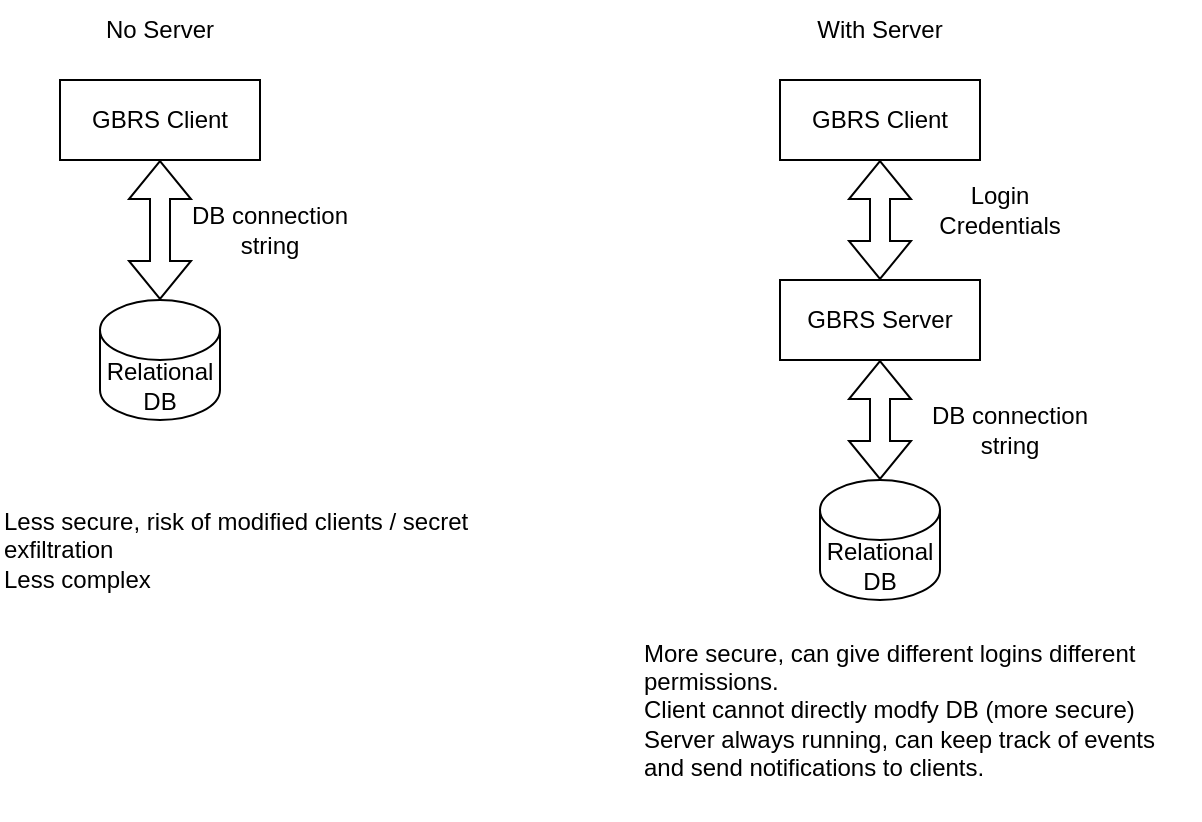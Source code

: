 <mxfile version="15.7.0" type="device"><diagram id="GHQwGzQMl_0oaFHsyLsK" name="Page-1"><mxGraphModel dx="813" dy="454" grid="1" gridSize="10" guides="1" tooltips="1" connect="1" arrows="1" fold="1" page="1" pageScale="1" pageWidth="850" pageHeight="1100" math="0" shadow="0"><root><mxCell id="0"/><mxCell id="1" parent="0"/><mxCell id="YlwwY8gY9tWNZJBtDG4v-1" value="No Server" style="text;html=1;strokeColor=none;fillColor=none;align=center;verticalAlign=middle;whiteSpace=wrap;rounded=0;" vertex="1" parent="1"><mxGeometry x="200" y="240" width="80" height="30" as="geometry"/></mxCell><mxCell id="YlwwY8gY9tWNZJBtDG4v-2" value="With Server" style="text;html=1;strokeColor=none;fillColor=none;align=center;verticalAlign=middle;whiteSpace=wrap;rounded=0;" vertex="1" parent="1"><mxGeometry x="560" y="240" width="80" height="30" as="geometry"/></mxCell><mxCell id="YlwwY8gY9tWNZJBtDG4v-4" value="Relational&lt;br&gt;DB" style="shape=cylinder3;whiteSpace=wrap;html=1;boundedLbl=1;backgroundOutline=1;size=15;" vertex="1" parent="1"><mxGeometry x="210" y="390" width="60" height="60" as="geometry"/></mxCell><mxCell id="YlwwY8gY9tWNZJBtDG4v-5" value="GBRS Client" style="rounded=0;whiteSpace=wrap;html=1;" vertex="1" parent="1"><mxGeometry x="190" y="280" width="100" height="40" as="geometry"/></mxCell><mxCell id="YlwwY8gY9tWNZJBtDG4v-6" value="" style="shape=flexArrow;endArrow=classic;startArrow=classic;html=1;rounded=0;entryX=0.5;entryY=1;entryDx=0;entryDy=0;exitX=0.5;exitY=0;exitDx=0;exitDy=0;exitPerimeter=0;" edge="1" parent="1" source="YlwwY8gY9tWNZJBtDG4v-4" target="YlwwY8gY9tWNZJBtDG4v-5"><mxGeometry width="100" height="100" relative="1" as="geometry"><mxPoint x="320" y="430" as="sourcePoint"/><mxPoint x="420" y="330" as="targetPoint"/></mxGeometry></mxCell><mxCell id="YlwwY8gY9tWNZJBtDG4v-7" value="DB connection string" style="text;html=1;strokeColor=none;fillColor=none;align=center;verticalAlign=middle;whiteSpace=wrap;rounded=0;" vertex="1" parent="1"><mxGeometry x="250" y="340" width="90" height="30" as="geometry"/></mxCell><mxCell id="YlwwY8gY9tWNZJBtDG4v-9" value="Relational&lt;br&gt;DB" style="shape=cylinder3;whiteSpace=wrap;html=1;boundedLbl=1;backgroundOutline=1;size=15;" vertex="1" parent="1"><mxGeometry x="570" y="480" width="60" height="60" as="geometry"/></mxCell><mxCell id="YlwwY8gY9tWNZJBtDG4v-10" value="GBRS Server" style="rounded=0;whiteSpace=wrap;html=1;" vertex="1" parent="1"><mxGeometry x="550" y="380" width="100" height="40" as="geometry"/></mxCell><mxCell id="YlwwY8gY9tWNZJBtDG4v-11" value="GBRS Client" style="rounded=0;whiteSpace=wrap;html=1;" vertex="1" parent="1"><mxGeometry x="550" y="280" width="100" height="40" as="geometry"/></mxCell><mxCell id="YlwwY8gY9tWNZJBtDG4v-12" value="" style="shape=flexArrow;endArrow=classic;startArrow=classic;html=1;rounded=0;entryX=0.5;entryY=1;entryDx=0;entryDy=0;exitX=0.5;exitY=0;exitDx=0;exitDy=0;exitPerimeter=0;" edge="1" parent="1" source="YlwwY8gY9tWNZJBtDG4v-9" target="YlwwY8gY9tWNZJBtDG4v-10"><mxGeometry width="100" height="100" relative="1" as="geometry"><mxPoint x="510" y="550" as="sourcePoint"/><mxPoint x="610" y="450" as="targetPoint"/></mxGeometry></mxCell><mxCell id="YlwwY8gY9tWNZJBtDG4v-13" value="" style="shape=flexArrow;endArrow=classic;startArrow=classic;html=1;rounded=0;entryX=0.5;entryY=1;entryDx=0;entryDy=0;exitX=0.5;exitY=0;exitDx=0;exitDy=0;" edge="1" parent="1" source="YlwwY8gY9tWNZJBtDG4v-10" target="YlwwY8gY9tWNZJBtDG4v-11"><mxGeometry width="100" height="100" relative="1" as="geometry"><mxPoint x="320" y="470" as="sourcePoint"/><mxPoint x="420" y="370" as="targetPoint"/></mxGeometry></mxCell><mxCell id="YlwwY8gY9tWNZJBtDG4v-14" value="Login Credentials" style="text;html=1;strokeColor=none;fillColor=none;align=center;verticalAlign=middle;whiteSpace=wrap;rounded=0;" vertex="1" parent="1"><mxGeometry x="630" y="330" width="60" height="30" as="geometry"/></mxCell><mxCell id="YlwwY8gY9tWNZJBtDG4v-15" value="DB connection string" style="text;html=1;strokeColor=none;fillColor=none;align=center;verticalAlign=middle;whiteSpace=wrap;rounded=0;" vertex="1" parent="1"><mxGeometry x="620" y="440" width="90" height="30" as="geometry"/></mxCell><mxCell id="YlwwY8gY9tWNZJBtDG4v-16" value="Less secure, risk of modified clients / secret exfiltration&lt;br&gt;Less complex&lt;span style=&quot;color: rgba(0 , 0 , 0 , 0) ; font-family: monospace ; font-size: 0px&quot;&gt;%3CmxGraphModel%3E%3Croot%3E%3CmxCell%20id%3D%220%22%2F%3E%3CmxCell%20id%3D%221%22%20parent%3D%220%22%2F%3E%3CmxCell%20id%3D%222%22%20value%3D%22DB%20connection%20string%22%20style%3D%22text%3Bhtml%3D1%3BstrokeColor%3Dnone%3BfillColor%3Dnone%3Balign%3Dcenter%3BverticalAlign%3Dmiddle%3BwhiteSpace%3Dwrap%3Brounded%3D0%3B%22%20vertex%3D%221%22%20parent%3D%221%22%3E%3CmxGeometry%20x%3D%22250%22%20y%3D%22390%22%20width%3D%2290%22%20height%3D%2230%22%20as%3D%22geometry%22%2F%3E%3C%2FmxCell%3E%3C%2Froot%3E%3C%2FmxGraphModel%3E&lt;/span&gt;" style="text;html=1;strokeColor=none;fillColor=none;align=left;verticalAlign=middle;whiteSpace=wrap;rounded=0;" vertex="1" parent="1"><mxGeometry x="160" y="460" width="240" height="110" as="geometry"/></mxCell><mxCell id="YlwwY8gY9tWNZJBtDG4v-17" value="More secure, can give different logins different permissions.&lt;br&gt;Client cannot directly modfy DB (more secure)&lt;br&gt;Server always running, can keep track of events and send notifications to clients." style="text;html=1;strokeColor=none;fillColor=none;align=left;verticalAlign=middle;whiteSpace=wrap;rounded=0;" vertex="1" parent="1"><mxGeometry x="480" y="540" width="280" height="110" as="geometry"/></mxCell></root></mxGraphModel></diagram></mxfile>